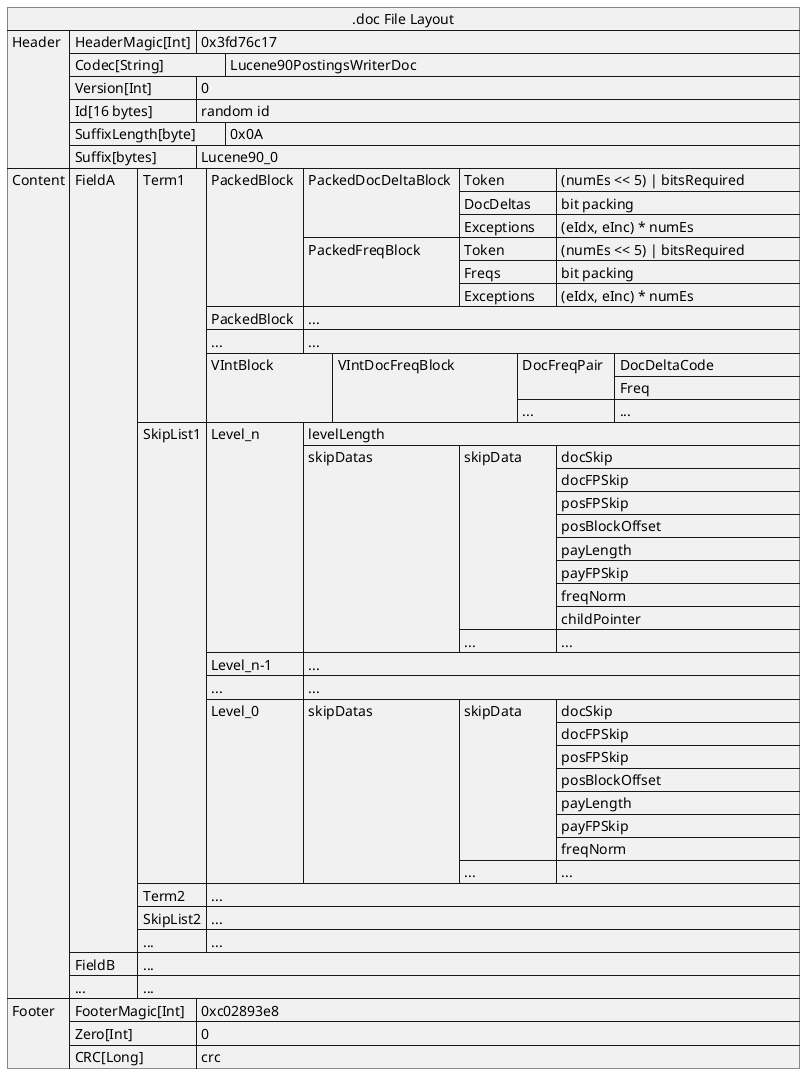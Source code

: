 1. Packed Blocks and VInt Blocks
    写.doc, .pos, .pay文件时，会对docId, freq, pos, payloadLen, payloadBytes, offsetStart, offsetLength数组做Packed Block和
VInt Block处理，即每处理128个文档，就将docId，freq数组打包成一个Packed Block，或每处理128个Prox，就将pos, payloadLen, payloadBytes,
offsetStart, offsetLength数组打包成一个PackedBlock。如果不足128个，就用VInt Block保存。这种方式保存这些数据主要是为了数据压缩，节省空间。
    payload, offset如果可以packed block，会保存在.pay文件。否则，以VInt Block的形式保存在.pos文件中。
    详见Lucene90PostingsFormat类文档。
    注意：doc文件处理了128个doc可以packed block时，pos，pay文件不一定可以packed block。

2. .doc文件
    doc文件保存term的posting docId，freq 以及term的skipList，用于在doc,pos,pay文件的多个packed block间快速查询。
    a. singletonDocId
        对于df=1的term，docId和词频不会保存在doc文件中，而是保存在tip文件中。

3. SkipList
    skipList保存在.doc文件中，每个term有一个skipList，在处理完某个term时会写入该term的skipList数据。skipList主要是为了在查询某个term的
postings中某个docId的freq，pos，payload，offset时，能够快速在Packed Block间快速移动。如果term的posting列表不大于128，则不会生成skipList。
    skipList有两个参数：
        skipInterval: 每skipInterval个文档，将其写入到第0层。默认128
        skipMultiplier：对于第n层(n > 0)，n-1层每处理skipMultiplier个，将其写到第n层.默认8
    所以正常意义的skipInterval其实是skiipMultiplier。
    除了第0层，其他层开始时都有length数据。
    每当处理128个doc，将docId，freq打包成一个Packed Block后，会将该Packed Block中的最后一个doc的下列信息写入SkipList：
        docSkip: docId delta, 与该层前一个docId的差值
        docFPSkip: 该doc Block下一个block在doc文件开始写入的FP delta，与该层前一个FP的delta
        posFPSkip: 下一个pos block在pos文件开始写入的FP，与该层前一个FP的delta
        posBlockOffset: 下一个pos block可能还在内存中，该值保存内存中pos buffer的下标，即当前内存中prox的个数
        sumPayLength: 内存中payloadBytes的大小，及内存中所有payload的大小只和
        payFPSkip: 下一个pay Block在pay文件开始写入的FP，与该层前一个FP的delta
        freqNorm: TODO wj
        childPointer：除了第0层，其他的skipData都有该字段，表示下一层中该节点的offset(FP)
    skipList的增长规则：
        每128个doc，会将最后一个doc的信息其写入到第0层
        如果currDoc = 128 * 8^k, 会将其写入到0, ... ,k层。
    查找时，docId要么在skipList中，要么不在。如果在，直接找到对应的block。如果不在，找到比其大的最近一个docId，其就在该Block中。
    示意图如下：
                                                d                                   (2 level)
                        d                       d           d                       (1 level)
            d           d           d           d           d           d           (0 level)
    d   d   d   d   d   d   d   d   d   d   d   d   d   d   d   d   d   d   d   d  （docId postings）
    skipInterval = 3, skipMultiplier = 2

@startuml
json ".doc File Layout" as J {
   "Header":[
      {"HeaderMagic[Int]\t": "0x3fd76c17"},
      {"Codec[String]\t\t": "Lucene90PostingsWriterDoc"},
      {"Version[Int]\t\t": "0"},
      {"Id[16 bytes]\t\t": "random id"},
      {"SuffixLength[byte]\t": "0x0A"},
      {"Suffix[bytes]\t\t": "Lucene90_0"}
   ],
   "Content":[
    {"FieldA\t": [
      {"Term1\t": [
         {"PackedBlock\t":[
            {"PackedDocDeltaBlock\t":[
               {"Token\t\t": "(numEs << 5) | bitsRequired"},
               {"DocDeltas\t": "bit packing"},
               {"Exceptions\t": "(eIdx, eInc) * numEs"}
            ]},
            {"PackedFreqBlock\t\t":[
              {"Token\t\t": "(numEs << 5) | bitsRequired"},
              {"Freqs\t\t": "bit packing"},
              {"Exceptions\t": "(eIdx, eInc) * numEs"}
            ]}
         ]},
         {"PackedBlock\t":["..."]},
         {"...\t\t\t":["..."]},
         {"VIntBlock\t\t":[
            {"VIntDocFreqBlock\t\t": [
               {"DocFreqPair\t": [
                  "DocDeltaCode\t\t\t",
                  "Freq"
               ]},
               {"...\t\t\t": ["..."]}
            ]}
         ]}
      ]},
      {"SkipList1\t": [
         {"Level_n\t\t": [
            "levelLength",
            {"skipDatas\t\t\t":[
               {"skipData\t\t":[
                  "docSkip",
                  "docFPSkip",
                  "posFPSkip",
                  "posBlockOffset\t\t\t",
                  "payLength",
                  "payFPSkip",
                  "freqNorm",
                  "childPointer"
               ]},
               {"...\t\t\t": "..."}
            ]
            }
         ]},
         {"Level_n-1\t": ["..."]},
         {"...\t\t\t": ["..."]},
         {"Level_0\t\t": [
            {"skipDatas\t\t\t":[
               {"skipData\t\t":[
                  "docSkip",
                  "docFPSkip",
                  "posFPSkip",
                  "posBlockOffset\t\t\t",
                  "payLength",
                  "payFPSkip",
                  "freqNorm"
               ]},
               {"...\t\t\t": "..."}
            ]
            }
         ]}
      ]},
      {"Term2\t": ["..."]},
      {"SkipList2\t": ["..."]},
      {"...\t\t": ["..."]}
    ]},
    {"FieldB\t":["..."]},
    {"...\t\t":["..."]}
   ],
   "Footer":[
      {"FooterMagic[Int]\t": "0xc02893e8"},
      {"Zero[Int]\t\t\t": "0"},
      {"CRC[Long]\t\t": "crc"}
   ]
}
@enduml
